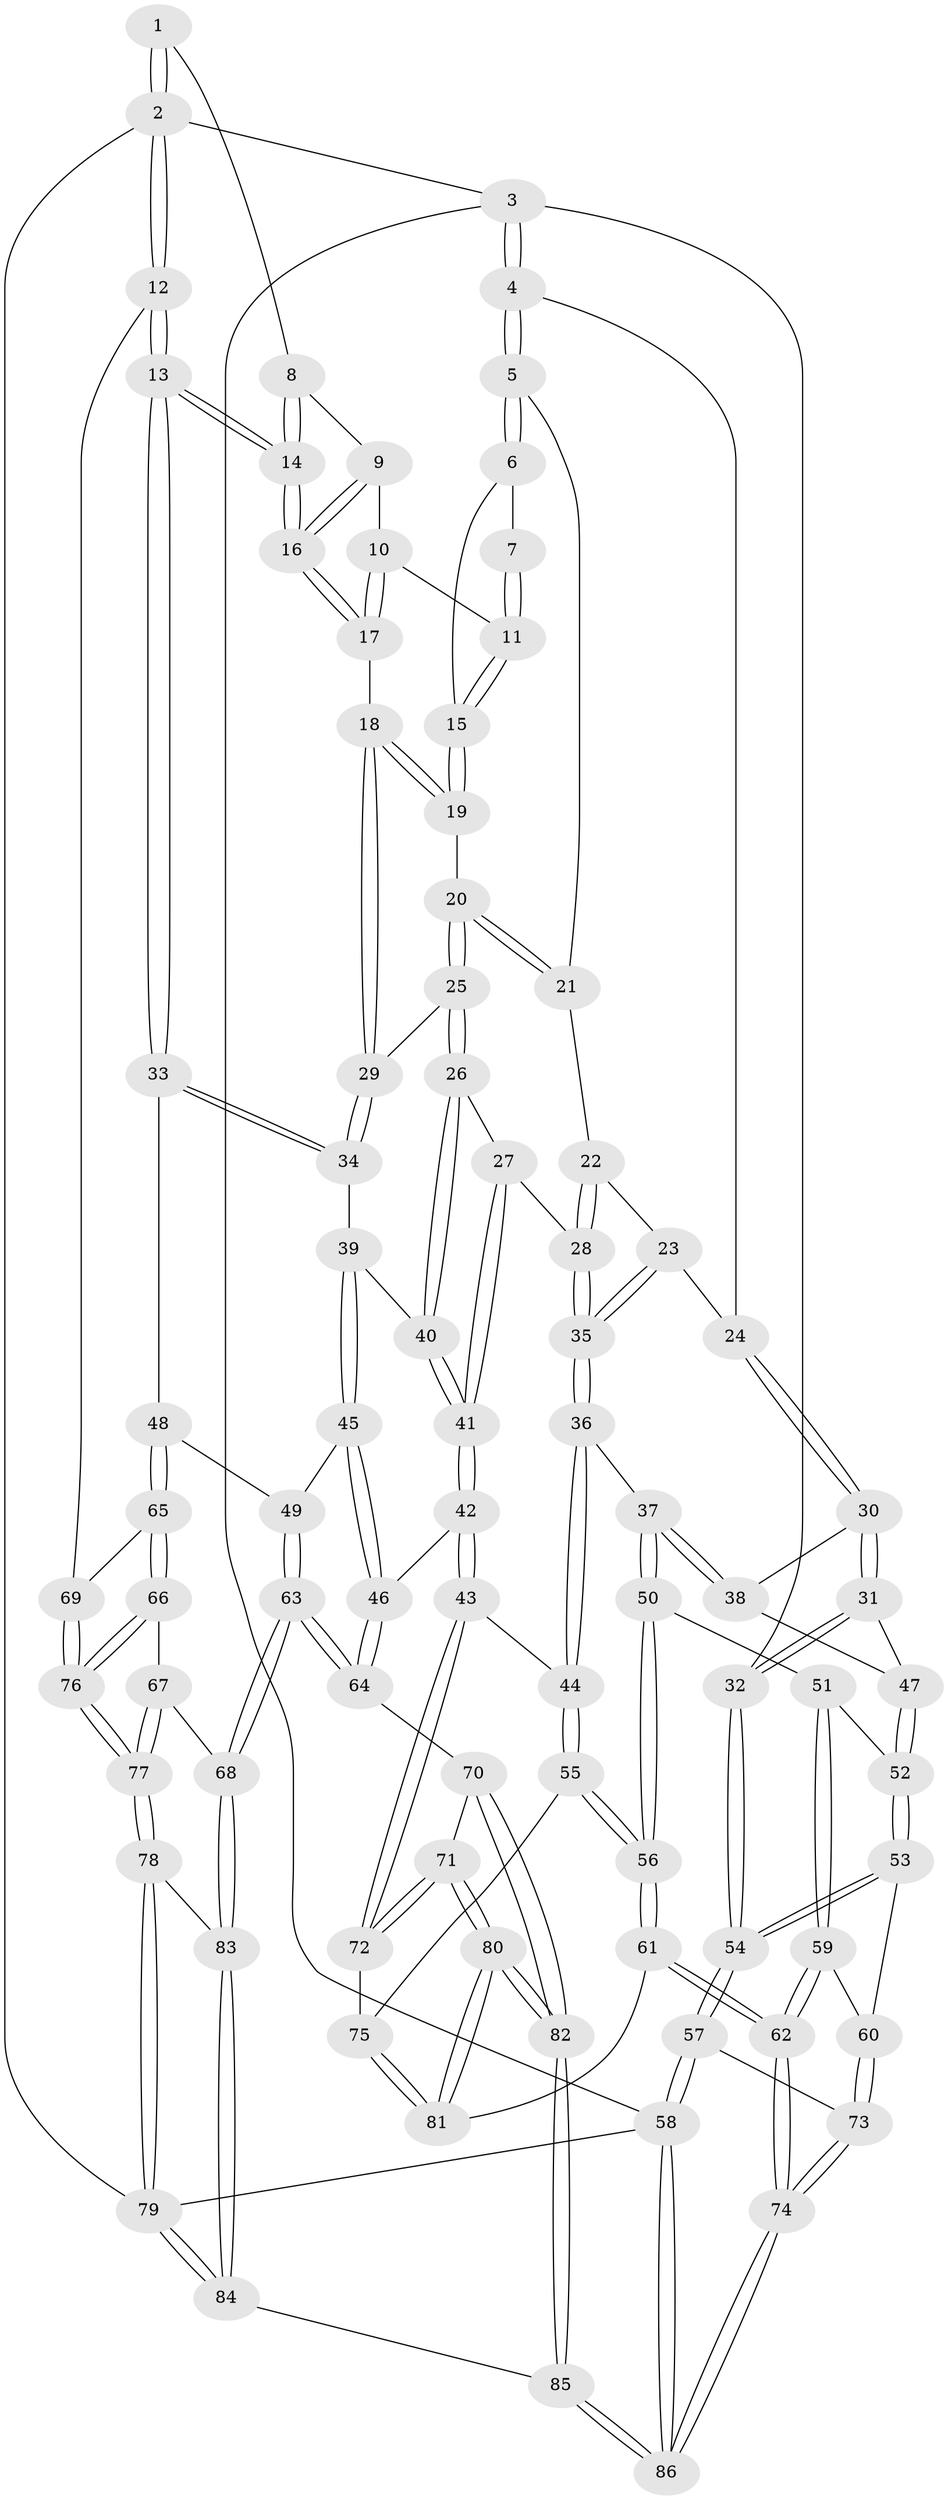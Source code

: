 // Generated by graph-tools (version 1.1) at 2025/00/03/09/25 05:00:56]
// undirected, 86 vertices, 212 edges
graph export_dot {
graph [start="1"]
  node [color=gray90,style=filled];
  1 [pos="+0.8942330225022712+0"];
  2 [pos="+1+0"];
  3 [pos="+0+0"];
  4 [pos="+0.10528557180138154+0"];
  5 [pos="+0.1463524621242189+0"];
  6 [pos="+0.4313669429007178+0"];
  7 [pos="+0.7889122375884352+0"];
  8 [pos="+0.8298479286636202+0"];
  9 [pos="+0.802315985576587+0.059332779423005376"];
  10 [pos="+0.7472463109356182+0.11721515218786442"];
  11 [pos="+0.6788956562950238+0.07065344152771222"];
  12 [pos="+1+0.3954827657474952"];
  13 [pos="+1+0.3954620869907293"];
  14 [pos="+0.9933512533492861+0.3204090533561326"];
  15 [pos="+0.5805339908953758+0.10074108435196139"];
  16 [pos="+0.9224970846343604+0.26011094629749065"];
  17 [pos="+0.7478501678891969+0.14825971032631957"];
  18 [pos="+0.645823447761085+0.23781131091941704"];
  19 [pos="+0.5804454468267921+0.10178439665923104"];
  20 [pos="+0.4470922637714681+0.20123088579875795"];
  21 [pos="+0.37430298131823736+0.15581414507022523"];
  22 [pos="+0.36605580392396453+0.1781351578802916"];
  23 [pos="+0.31011577559665005+0.3233906949740085"];
  24 [pos="+0.14474152622238912+0.18369980108283382"];
  25 [pos="+0.5013176514793141+0.32051197097845396"];
  26 [pos="+0.4918753947416813+0.34767548355015804"];
  27 [pos="+0.4415693052476891+0.40415413257095295"];
  28 [pos="+0.403331584794306+0.41432690659470023"];
  29 [pos="+0.6454384013533382+0.24143825583661332"];
  30 [pos="+0.09998758848553223+0.35260996321766674"];
  31 [pos="+0+0.4381599928776372"];
  32 [pos="+0+0.4425595490723055"];
  33 [pos="+0.9604895280064594+0.411320481876236"];
  34 [pos="+0.8218254955180133+0.4110471917034462"];
  35 [pos="+0.3471076783329278+0.4297984690382509"];
  36 [pos="+0.3030989682097882+0.47506280334838036"];
  37 [pos="+0.29468409659431766+0.4751294274289285"];
  38 [pos="+0.2602234288028677+0.4650950439357668"];
  39 [pos="+0.7869737878608649+0.42911572630544026"];
  40 [pos="+0.7036239678258092+0.4472767279175575"];
  41 [pos="+0.5652099767191655+0.554940557294076"];
  42 [pos="+0.5611227504133248+0.6278645649342424"];
  43 [pos="+0.5189816438153715+0.6586155352717233"];
  44 [pos="+0.32396290164224645+0.5386126340672769"];
  45 [pos="+0.6890487919703312+0.6383228347602009"];
  46 [pos="+0.6163984092061146+0.6489854063883601"];
  47 [pos="+0.0766643592669972+0.5455610633168967"];
  48 [pos="+0.7565818645371201+0.6707699347667018"];
  49 [pos="+0.7473248098949664+0.6702870886082128"];
  50 [pos="+0.16600316097181306+0.6214849130833281"];
  51 [pos="+0.10928110473377407+0.6383902135557834"];
  52 [pos="+0.10133933068976797+0.6299156934549829"];
  53 [pos="+0+0.6479145878987125"];
  54 [pos="+0+0.6500430639993955"];
  55 [pos="+0.30204766335127525+0.6980833768362915"];
  56 [pos="+0.2850193812043224+0.7156628709151865"];
  57 [pos="+0+0.7143676939927505"];
  58 [pos="+0+1"];
  59 [pos="+0.1090781560322794+0.6811399730802257"];
  60 [pos="+0.07475086335729417+0.7080130957398965"];
  61 [pos="+0.23488245794864218+0.8141075308594573"];
  62 [pos="+0.22926920713352753+0.817544611015269"];
  63 [pos="+0.6868275217354891+0.805925105897191"];
  64 [pos="+0.6733539712467782+0.7964124780858782"];
  65 [pos="+0.8302342523072085+0.7353936947028025"];
  66 [pos="+0.8283591725025483+0.7833729608009394"];
  67 [pos="+0.7595131460652369+0.8757696631702955"];
  68 [pos="+0.7461701441747443+0.8875828962666514"];
  69 [pos="+1+0.48452570060059813"];
  70 [pos="+0.581323194115023+0.7977693167657314"];
  71 [pos="+0.5133017937843117+0.7047070312587141"];
  72 [pos="+0.5065906308891046+0.6844627738772092"];
  73 [pos="+0.04718993458423493+0.7383909001491006"];
  74 [pos="+0.11869997430271055+0.9793505158983339"];
  75 [pos="+0.4359436115991636+0.7210559088883064"];
  76 [pos="+1+0.853049188268838"];
  77 [pos="+1+0.870398545629608"];
  78 [pos="+1+0.8931088446216235"];
  79 [pos="+1+1"];
  80 [pos="+0.4792452629251587+0.9398679240001874"];
  81 [pos="+0.40509647845448904+0.8604533531094196"];
  82 [pos="+0.490347571041351+0.9583658971502854"];
  83 [pos="+0.728574409907522+0.9760926883382705"];
  84 [pos="+0.624511145351327+1"];
  85 [pos="+0.5502976526534655+1"];
  86 [pos="+0+1"];
  1 -- 2;
  1 -- 2;
  1 -- 8;
  2 -- 3;
  2 -- 12;
  2 -- 12;
  2 -- 79;
  3 -- 4;
  3 -- 4;
  3 -- 32;
  3 -- 58;
  4 -- 5;
  4 -- 5;
  4 -- 24;
  5 -- 6;
  5 -- 6;
  5 -- 21;
  6 -- 7;
  6 -- 15;
  7 -- 11;
  7 -- 11;
  8 -- 9;
  8 -- 14;
  8 -- 14;
  9 -- 10;
  9 -- 16;
  9 -- 16;
  10 -- 11;
  10 -- 17;
  10 -- 17;
  11 -- 15;
  11 -- 15;
  12 -- 13;
  12 -- 13;
  12 -- 69;
  13 -- 14;
  13 -- 14;
  13 -- 33;
  13 -- 33;
  14 -- 16;
  14 -- 16;
  15 -- 19;
  15 -- 19;
  16 -- 17;
  16 -- 17;
  17 -- 18;
  18 -- 19;
  18 -- 19;
  18 -- 29;
  18 -- 29;
  19 -- 20;
  20 -- 21;
  20 -- 21;
  20 -- 25;
  20 -- 25;
  21 -- 22;
  22 -- 23;
  22 -- 28;
  22 -- 28;
  23 -- 24;
  23 -- 35;
  23 -- 35;
  24 -- 30;
  24 -- 30;
  25 -- 26;
  25 -- 26;
  25 -- 29;
  26 -- 27;
  26 -- 40;
  26 -- 40;
  27 -- 28;
  27 -- 41;
  27 -- 41;
  28 -- 35;
  28 -- 35;
  29 -- 34;
  29 -- 34;
  30 -- 31;
  30 -- 31;
  30 -- 38;
  31 -- 32;
  31 -- 32;
  31 -- 47;
  32 -- 54;
  32 -- 54;
  33 -- 34;
  33 -- 34;
  33 -- 48;
  34 -- 39;
  35 -- 36;
  35 -- 36;
  36 -- 37;
  36 -- 44;
  36 -- 44;
  37 -- 38;
  37 -- 38;
  37 -- 50;
  37 -- 50;
  38 -- 47;
  39 -- 40;
  39 -- 45;
  39 -- 45;
  40 -- 41;
  40 -- 41;
  41 -- 42;
  41 -- 42;
  42 -- 43;
  42 -- 43;
  42 -- 46;
  43 -- 44;
  43 -- 72;
  43 -- 72;
  44 -- 55;
  44 -- 55;
  45 -- 46;
  45 -- 46;
  45 -- 49;
  46 -- 64;
  46 -- 64;
  47 -- 52;
  47 -- 52;
  48 -- 49;
  48 -- 65;
  48 -- 65;
  49 -- 63;
  49 -- 63;
  50 -- 51;
  50 -- 56;
  50 -- 56;
  51 -- 52;
  51 -- 59;
  51 -- 59;
  52 -- 53;
  52 -- 53;
  53 -- 54;
  53 -- 54;
  53 -- 60;
  54 -- 57;
  54 -- 57;
  55 -- 56;
  55 -- 56;
  55 -- 75;
  56 -- 61;
  56 -- 61;
  57 -- 58;
  57 -- 58;
  57 -- 73;
  58 -- 86;
  58 -- 86;
  58 -- 79;
  59 -- 60;
  59 -- 62;
  59 -- 62;
  60 -- 73;
  60 -- 73;
  61 -- 62;
  61 -- 62;
  61 -- 81;
  62 -- 74;
  62 -- 74;
  63 -- 64;
  63 -- 64;
  63 -- 68;
  63 -- 68;
  64 -- 70;
  65 -- 66;
  65 -- 66;
  65 -- 69;
  66 -- 67;
  66 -- 76;
  66 -- 76;
  67 -- 68;
  67 -- 77;
  67 -- 77;
  68 -- 83;
  68 -- 83;
  69 -- 76;
  69 -- 76;
  70 -- 71;
  70 -- 82;
  70 -- 82;
  71 -- 72;
  71 -- 72;
  71 -- 80;
  71 -- 80;
  72 -- 75;
  73 -- 74;
  73 -- 74;
  74 -- 86;
  74 -- 86;
  75 -- 81;
  75 -- 81;
  76 -- 77;
  76 -- 77;
  77 -- 78;
  77 -- 78;
  78 -- 79;
  78 -- 79;
  78 -- 83;
  79 -- 84;
  79 -- 84;
  80 -- 81;
  80 -- 81;
  80 -- 82;
  80 -- 82;
  82 -- 85;
  82 -- 85;
  83 -- 84;
  83 -- 84;
  84 -- 85;
  85 -- 86;
  85 -- 86;
}
